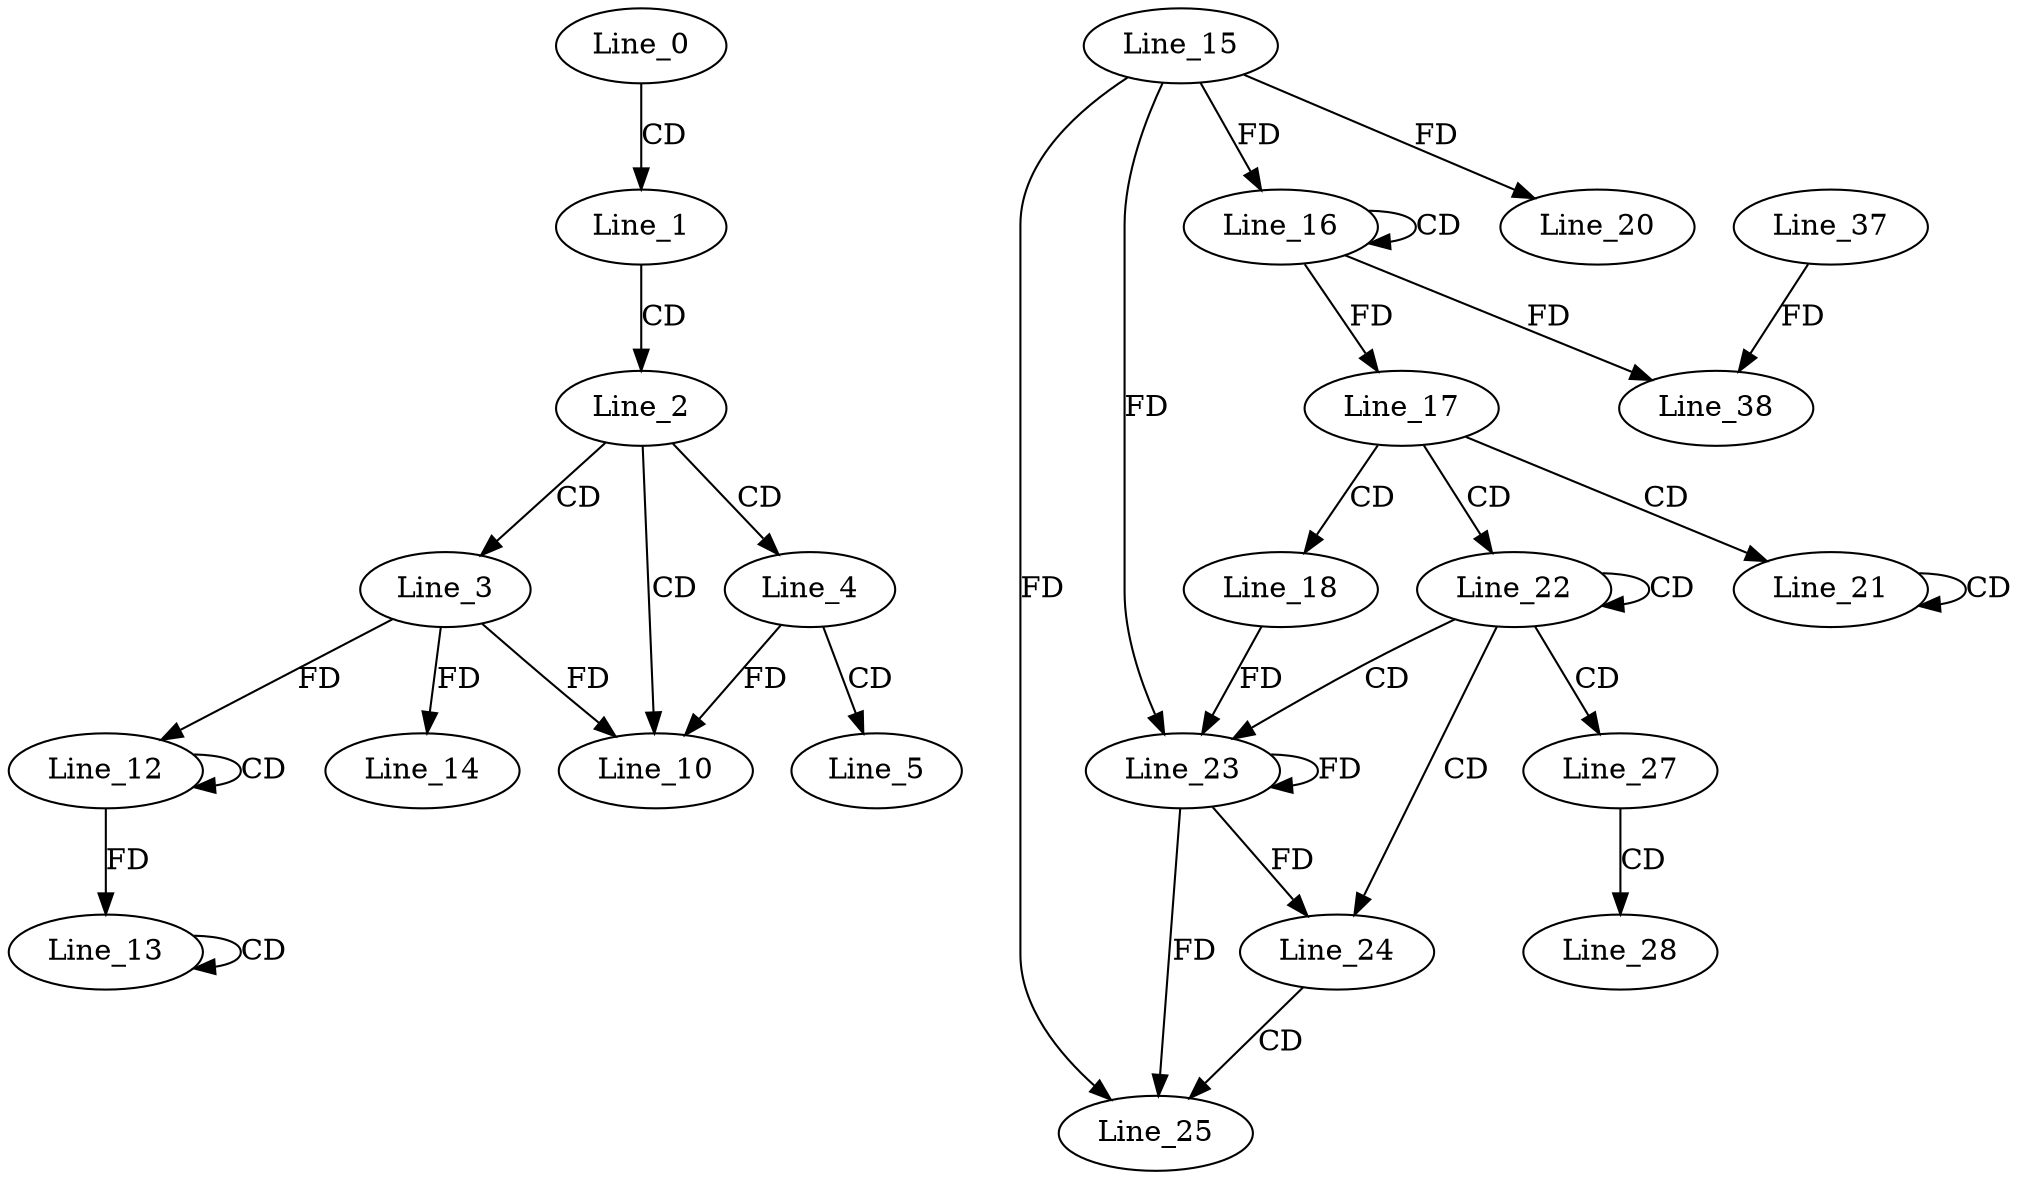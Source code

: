 digraph G {
  Line_0;
  Line_1;
  Line_2;
  Line_3;
  Line_4;
  Line_5;
  Line_10;
  Line_10;
  Line_12;
  Line_12;
  Line_13;
  Line_13;
  Line_13;
  Line_14;
  Line_16;
  Line_16;
  Line_15;
  Line_16;
  Line_17;
  Line_18;
  Line_20;
  Line_21;
  Line_21;
  Line_22;
  Line_23;
  Line_23;
  Line_24;
  Line_24;
  Line_25;
  Line_25;
  Line_27;
  Line_28;
  Line_37;
  Line_38;
  Line_38;
  Line_0 -> Line_1 [ label="CD" ];
  Line_1 -> Line_2 [ label="CD" ];
  Line_2 -> Line_3 [ label="CD" ];
  Line_2 -> Line_4 [ label="CD" ];
  Line_4 -> Line_5 [ label="CD" ];
  Line_2 -> Line_10 [ label="CD" ];
  Line_3 -> Line_10 [ label="FD" ];
  Line_4 -> Line_10 [ label="FD" ];
  Line_12 -> Line_12 [ label="CD" ];
  Line_3 -> Line_12 [ label="FD" ];
  Line_13 -> Line_13 [ label="CD" ];
  Line_12 -> Line_13 [ label="FD" ];
  Line_3 -> Line_14 [ label="FD" ];
  Line_16 -> Line_16 [ label="CD" ];
  Line_15 -> Line_16 [ label="FD" ];
  Line_16 -> Line_17 [ label="FD" ];
  Line_17 -> Line_18 [ label="CD" ];
  Line_15 -> Line_20 [ label="FD" ];
  Line_17 -> Line_21 [ label="CD" ];
  Line_21 -> Line_21 [ label="CD" ];
  Line_17 -> Line_22 [ label="CD" ];
  Line_22 -> Line_22 [ label="CD" ];
  Line_22 -> Line_23 [ label="CD" ];
  Line_23 -> Line_23 [ label="FD" ];
  Line_15 -> Line_23 [ label="FD" ];
  Line_18 -> Line_23 [ label="FD" ];
  Line_22 -> Line_24 [ label="CD" ];
  Line_23 -> Line_24 [ label="FD" ];
  Line_24 -> Line_25 [ label="CD" ];
  Line_23 -> Line_25 [ label="FD" ];
  Line_15 -> Line_25 [ label="FD" ];
  Line_22 -> Line_27 [ label="CD" ];
  Line_27 -> Line_28 [ label="CD" ];
  Line_37 -> Line_38 [ label="FD" ];
  Line_16 -> Line_38 [ label="FD" ];
}
